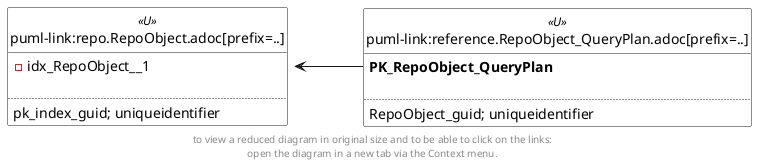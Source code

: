 @startuml
left to right direction
'top to bottom direction
hide circle
'avoide "." issues:
set namespaceSeparator none


skinparam class {
  BackgroundColor White
  BackgroundColor<<FN>> Yellow
  BackgroundColor<<FS>> Yellow
  BackgroundColor<<FT>> LightGray
  BackgroundColor<<IF>> Yellow
  BackgroundColor<<IS>> Yellow
  BackgroundColor<<P>> Aqua
  BackgroundColor<<PC>> Aqua
  BackgroundColor<<SN>> Yellow
  BackgroundColor<<SO>> SlateBlue
  BackgroundColor<<TF>> LightGray
  BackgroundColor<<TR>> Tomato
  BackgroundColor<<U>> White
  BackgroundColor<<V>> WhiteSmoke
  BackgroundColor<<X>> Aqua
}


entity "puml-link:reference.RepoObject_QueryPlan.adoc[prefix=..]" as reference.RepoObject_QueryPlan << U >> {
**PK_RepoObject_QueryPlan**

..
RepoObject_guid; uniqueidentifier
}

entity "puml-link:repo.RepoObject.adoc[prefix=..]" as repo.RepoObject << U >> {
- idx_RepoObject__1

..
pk_index_guid; uniqueidentifier
}

repo.RepoObject::PK_RepoObject <-- reference.RepoObject_QueryPlan::PK_RepoObject_QueryPlan
footer
to view a reduced diagram in original size and to be able to click on the links:
open the diagram in a new tab via the Context menu.
end footer

@enduml

